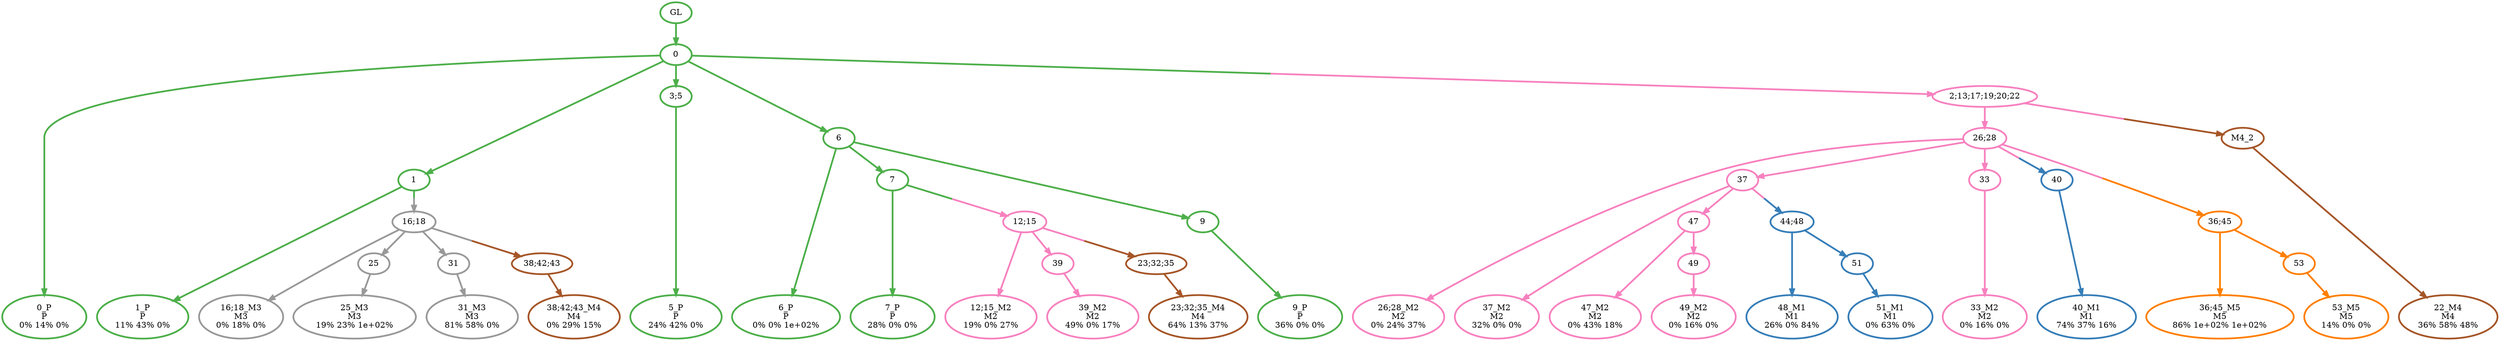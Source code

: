 digraph T {
	{
		rank=same
		47 [penwidth=3,colorscheme=set19,color=3,label="0_P\nP\n0% 14% 0%"]
		45 [penwidth=3,colorscheme=set19,color=3,label="1_P\nP\n11% 43% 0%"]
		43 [penwidth=3,colorscheme=set19,color=3,label="5_P\nP\n24% 42% 0%"]
		41 [penwidth=3,colorscheme=set19,color=3,label="6_P\nP\n0% 0% 1e+02%"]
		39 [penwidth=3,colorscheme=set19,color=3,label="7_P\nP\n28% 0% 0%"]
		37 [penwidth=3,colorscheme=set19,color=3,label="9_P\nP\n36% 0% 0%"]
		34 [penwidth=3,colorscheme=set19,color=2,label="48_M1\nM1\n26% 0% 84%"]
		32 [penwidth=3,colorscheme=set19,color=2,label="51_M1\nM1\n0% 63% 0%"]
		31 [penwidth=3,colorscheme=set19,color=2,label="40_M1\nM1\n74% 37% 16%"]
		30 [penwidth=3,colorscheme=set19,color=8,label="26;28_M2\nM2\n0% 24% 37%"]
		28 [penwidth=3,colorscheme=set19,color=8,label="33_M2\nM2\n0% 16% 0%"]
		27 [penwidth=3,colorscheme=set19,color=8,label="37_M2\nM2\n32% 0% 0%"]
		25 [penwidth=3,colorscheme=set19,color=8,label="47_M2\nM2\n0% 43% 18%"]
		23 [penwidth=3,colorscheme=set19,color=8,label="49_M2\nM2\n0% 16% 0%"]
		22 [penwidth=3,colorscheme=set19,color=8,label="12;15_M2\nM2\n19% 0% 27%"]
		20 [penwidth=3,colorscheme=set19,color=8,label="39_M2\nM2\n49% 0% 17%"]
		19 [penwidth=3,colorscheme=set19,color=9,label="16;18_M3\nM3\n0% 18% 0%"]
		17 [penwidth=3,colorscheme=set19,color=9,label="25_M3\nM3\n19% 23% 1e+02%"]
		15 [penwidth=3,colorscheme=set19,color=9,label="31_M3\nM3\n81% 58% 0%"]
		14 [penwidth=3,colorscheme=set19,color=7,label="38;42;43_M4\nM4\n0% 29% 15%"]
		13 [penwidth=3,colorscheme=set19,color=7,label="22_M4\nM4\n36% 58% 48%"]
		12 [penwidth=3,colorscheme=set19,color=7,label="23;32;35_M4\nM4\n64% 13% 37%"]
		11 [penwidth=3,colorscheme=set19,color=5,label="36;45_M5\nM5\n86% 1e+02% 1e+02%"]
		9 [penwidth=3,colorscheme=set19,color=5,label="53_M5\nM5\n14% 0% 0%"]
	}
	49 [penwidth=3,colorscheme=set19,color=3,label="GL"]
	48 [penwidth=3,colorscheme=set19,color=3,label="0"]
	46 [penwidth=3,colorscheme=set19,color=3,label="1"]
	44 [penwidth=3,colorscheme=set19,color=3,label="3;5"]
	42 [penwidth=3,colorscheme=set19,color=3,label="6"]
	40 [penwidth=3,colorscheme=set19,color=3,label="7"]
	38 [penwidth=3,colorscheme=set19,color=3,label="9"]
	36 [penwidth=3,colorscheme=set19,color=8,label="26;28"]
	35 [penwidth=3,colorscheme=set19,color=8,label="37"]
	33 [penwidth=3,colorscheme=set19,color=2,label="51"]
	29 [penwidth=3,colorscheme=set19,color=8,label="33"]
	26 [penwidth=3,colorscheme=set19,color=8,label="47"]
	24 [penwidth=3,colorscheme=set19,color=8,label="49"]
	21 [penwidth=3,colorscheme=set19,color=8,label="39"]
	18 [penwidth=3,colorscheme=set19,color=9,label="25"]
	16 [penwidth=3,colorscheme=set19,color=9,label="31"]
	10 [penwidth=3,colorscheme=set19,color=5,label="53"]
	8 [penwidth=3,colorscheme=set19,color=7,label="38;42;43"]
	7 [penwidth=3,colorscheme=set19,color=2,label="40"]
	6 [penwidth=3,colorscheme=set19,color=2,label="44;48"]
	5 [penwidth=3,colorscheme=set19,color=5,label="36;45"]
	4 [penwidth=3,colorscheme=set19,color=7,label="23;32;35"]
	3 [penwidth=3,colorscheme=set19,color=7,label="M4_2"]
	2 [penwidth=3,colorscheme=set19,color=9,label="16;18"]
	1 [penwidth=3,colorscheme=set19,color=8,label="12;15"]
	0 [penwidth=3,colorscheme=set19,color=8,label="2;13;17;19;20;22"]
	49 -> 48 [penwidth=3,colorscheme=set19,color=3]
	48 -> 47 [penwidth=3,colorscheme=set19,color=3]
	48 -> 46 [penwidth=3,colorscheme=set19,color=3]
	48 -> 42 [penwidth=3,colorscheme=set19,color=3]
	48 -> 44 [penwidth=3,colorscheme=set19,color=3]
	48 -> 0 [penwidth=3,colorscheme=set19,color="3;0.5:8"]
	46 -> 45 [penwidth=3,colorscheme=set19,color=3]
	46 -> 2 [penwidth=3,colorscheme=set19,color="3;0.5:9"]
	44 -> 43 [penwidth=3,colorscheme=set19,color=3]
	42 -> 41 [penwidth=3,colorscheme=set19,color=3]
	42 -> 40 [penwidth=3,colorscheme=set19,color=3]
	42 -> 38 [penwidth=3,colorscheme=set19,color=3]
	40 -> 39 [penwidth=3,colorscheme=set19,color=3]
	40 -> 1 [penwidth=3,colorscheme=set19,color="3;0.5:8"]
	38 -> 37 [penwidth=3,colorscheme=set19,color=3]
	36 -> 35 [penwidth=3,colorscheme=set19,color=8]
	36 -> 30 [penwidth=3,colorscheme=set19,color=8]
	36 -> 29 [penwidth=3,colorscheme=set19,color=8]
	36 -> 5 [penwidth=3,colorscheme=set19,color="8;0.5:5"]
	36 -> 7 [penwidth=3,colorscheme=set19,color="8;0.5:2"]
	35 -> 27 [penwidth=3,colorscheme=set19,color=8]
	35 -> 26 [penwidth=3,colorscheme=set19,color=8]
	35 -> 6 [penwidth=3,colorscheme=set19,color="8;0.5:2"]
	33 -> 32 [penwidth=3,colorscheme=set19,color=2]
	29 -> 28 [penwidth=3,colorscheme=set19,color=8]
	26 -> 25 [penwidth=3,colorscheme=set19,color=8]
	26 -> 24 [penwidth=3,colorscheme=set19,color=8]
	24 -> 23 [penwidth=3,colorscheme=set19,color=8]
	21 -> 20 [penwidth=3,colorscheme=set19,color=8]
	18 -> 17 [penwidth=3,colorscheme=set19,color=9]
	16 -> 15 [penwidth=3,colorscheme=set19,color=9]
	10 -> 9 [penwidth=3,colorscheme=set19,color=5]
	8 -> 14 [penwidth=3,colorscheme=set19,color=7]
	7 -> 31 [penwidth=3,colorscheme=set19,color=2]
	6 -> 34 [penwidth=3,colorscheme=set19,color=2]
	6 -> 33 [penwidth=3,colorscheme=set19,color=2]
	5 -> 11 [penwidth=3,colorscheme=set19,color=5]
	5 -> 10 [penwidth=3,colorscheme=set19,color=5]
	4 -> 12 [penwidth=3,colorscheme=set19,color=7]
	3 -> 13 [penwidth=3,colorscheme=set19,color=7]
	2 -> 19 [penwidth=3,colorscheme=set19,color=9]
	2 -> 18 [penwidth=3,colorscheme=set19,color=9]
	2 -> 16 [penwidth=3,colorscheme=set19,color=9]
	2 -> 8 [penwidth=3,colorscheme=set19,color="9;0.5:7"]
	1 -> 22 [penwidth=3,colorscheme=set19,color=8]
	1 -> 21 [penwidth=3,colorscheme=set19,color=8]
	1 -> 4 [penwidth=3,colorscheme=set19,color="8;0.5:7"]
	0 -> 36 [penwidth=3,colorscheme=set19,color=8]
	0 -> 3 [penwidth=3,colorscheme=set19,color="8;0.5:7"]
}
